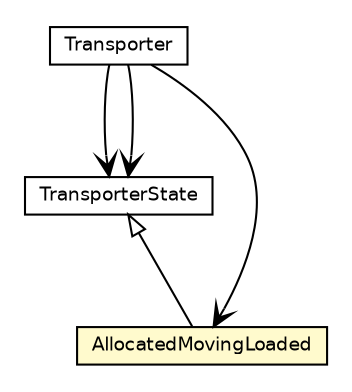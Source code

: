 #!/usr/local/bin/dot
#
# Class diagram 
# Generated by UMLGraph version 5.4 (http://www.umlgraph.org/)
#

digraph G {
	edge [fontname="Helvetica",fontsize=10,labelfontname="Helvetica",labelfontsize=10];
	node [fontname="Helvetica",fontsize=10,shape=plaintext];
	nodesep=0.25;
	ranksep=0.5;
	// jsl.modeling.elements.spatial.transporter.Transporter
	c202307 [label=<<table title="jsl.modeling.elements.spatial.transporter.Transporter" border="0" cellborder="1" cellspacing="0" cellpadding="2" port="p" href="./Transporter.html">
		<tr><td><table border="0" cellspacing="0" cellpadding="1">
<tr><td align="center" balign="center"> Transporter </td></tr>
		</table></td></tr>
		</table>>, URL="./Transporter.html", fontname="Helvetica", fontcolor="black", fontsize=9.0];
	// jsl.modeling.elements.spatial.transporter.Transporter.TransporterState
	c202308 [label=<<table title="jsl.modeling.elements.spatial.transporter.Transporter.TransporterState" border="0" cellborder="1" cellspacing="0" cellpadding="2" port="p" href="./Transporter.TransporterState.html">
		<tr><td><table border="0" cellspacing="0" cellpadding="1">
<tr><td align="center" balign="center"> TransporterState </td></tr>
		</table></td></tr>
		</table>>, URL="./Transporter.TransporterState.html", fontname="Helvetica", fontcolor="black", fontsize=9.0];
	// jsl.modeling.elements.spatial.transporter.Transporter.AllocatedMovingLoaded
	c202315 [label=<<table title="jsl.modeling.elements.spatial.transporter.Transporter.AllocatedMovingLoaded" border="0" cellborder="1" cellspacing="0" cellpadding="2" port="p" bgcolor="lemonChiffon" href="./Transporter.AllocatedMovingLoaded.html">
		<tr><td><table border="0" cellspacing="0" cellpadding="1">
<tr><td align="center" balign="center"> AllocatedMovingLoaded </td></tr>
		</table></td></tr>
		</table>>, URL="./Transporter.AllocatedMovingLoaded.html", fontname="Helvetica", fontcolor="black", fontsize=9.0];
	//jsl.modeling.elements.spatial.transporter.Transporter.AllocatedMovingLoaded extends jsl.modeling.elements.spatial.transporter.Transporter.TransporterState
	c202308:p -> c202315:p [dir=back,arrowtail=empty];
	// jsl.modeling.elements.spatial.transporter.Transporter NAVASSOC jsl.modeling.elements.spatial.transporter.Transporter.TransporterState
	c202307:p -> c202308:p [taillabel="", label="", headlabel="", fontname="Helvetica", fontcolor="black", fontsize=10.0, color="black", arrowhead=open];
	// jsl.modeling.elements.spatial.transporter.Transporter NAVASSOC jsl.modeling.elements.spatial.transporter.Transporter.TransporterState
	c202307:p -> c202308:p [taillabel="", label="", headlabel="", fontname="Helvetica", fontcolor="black", fontsize=10.0, color="black", arrowhead=open];
	// jsl.modeling.elements.spatial.transporter.Transporter NAVASSOC jsl.modeling.elements.spatial.transporter.Transporter.AllocatedMovingLoaded
	c202307:p -> c202315:p [taillabel="", label="", headlabel="", fontname="Helvetica", fontcolor="black", fontsize=10.0, color="black", arrowhead=open];
}

